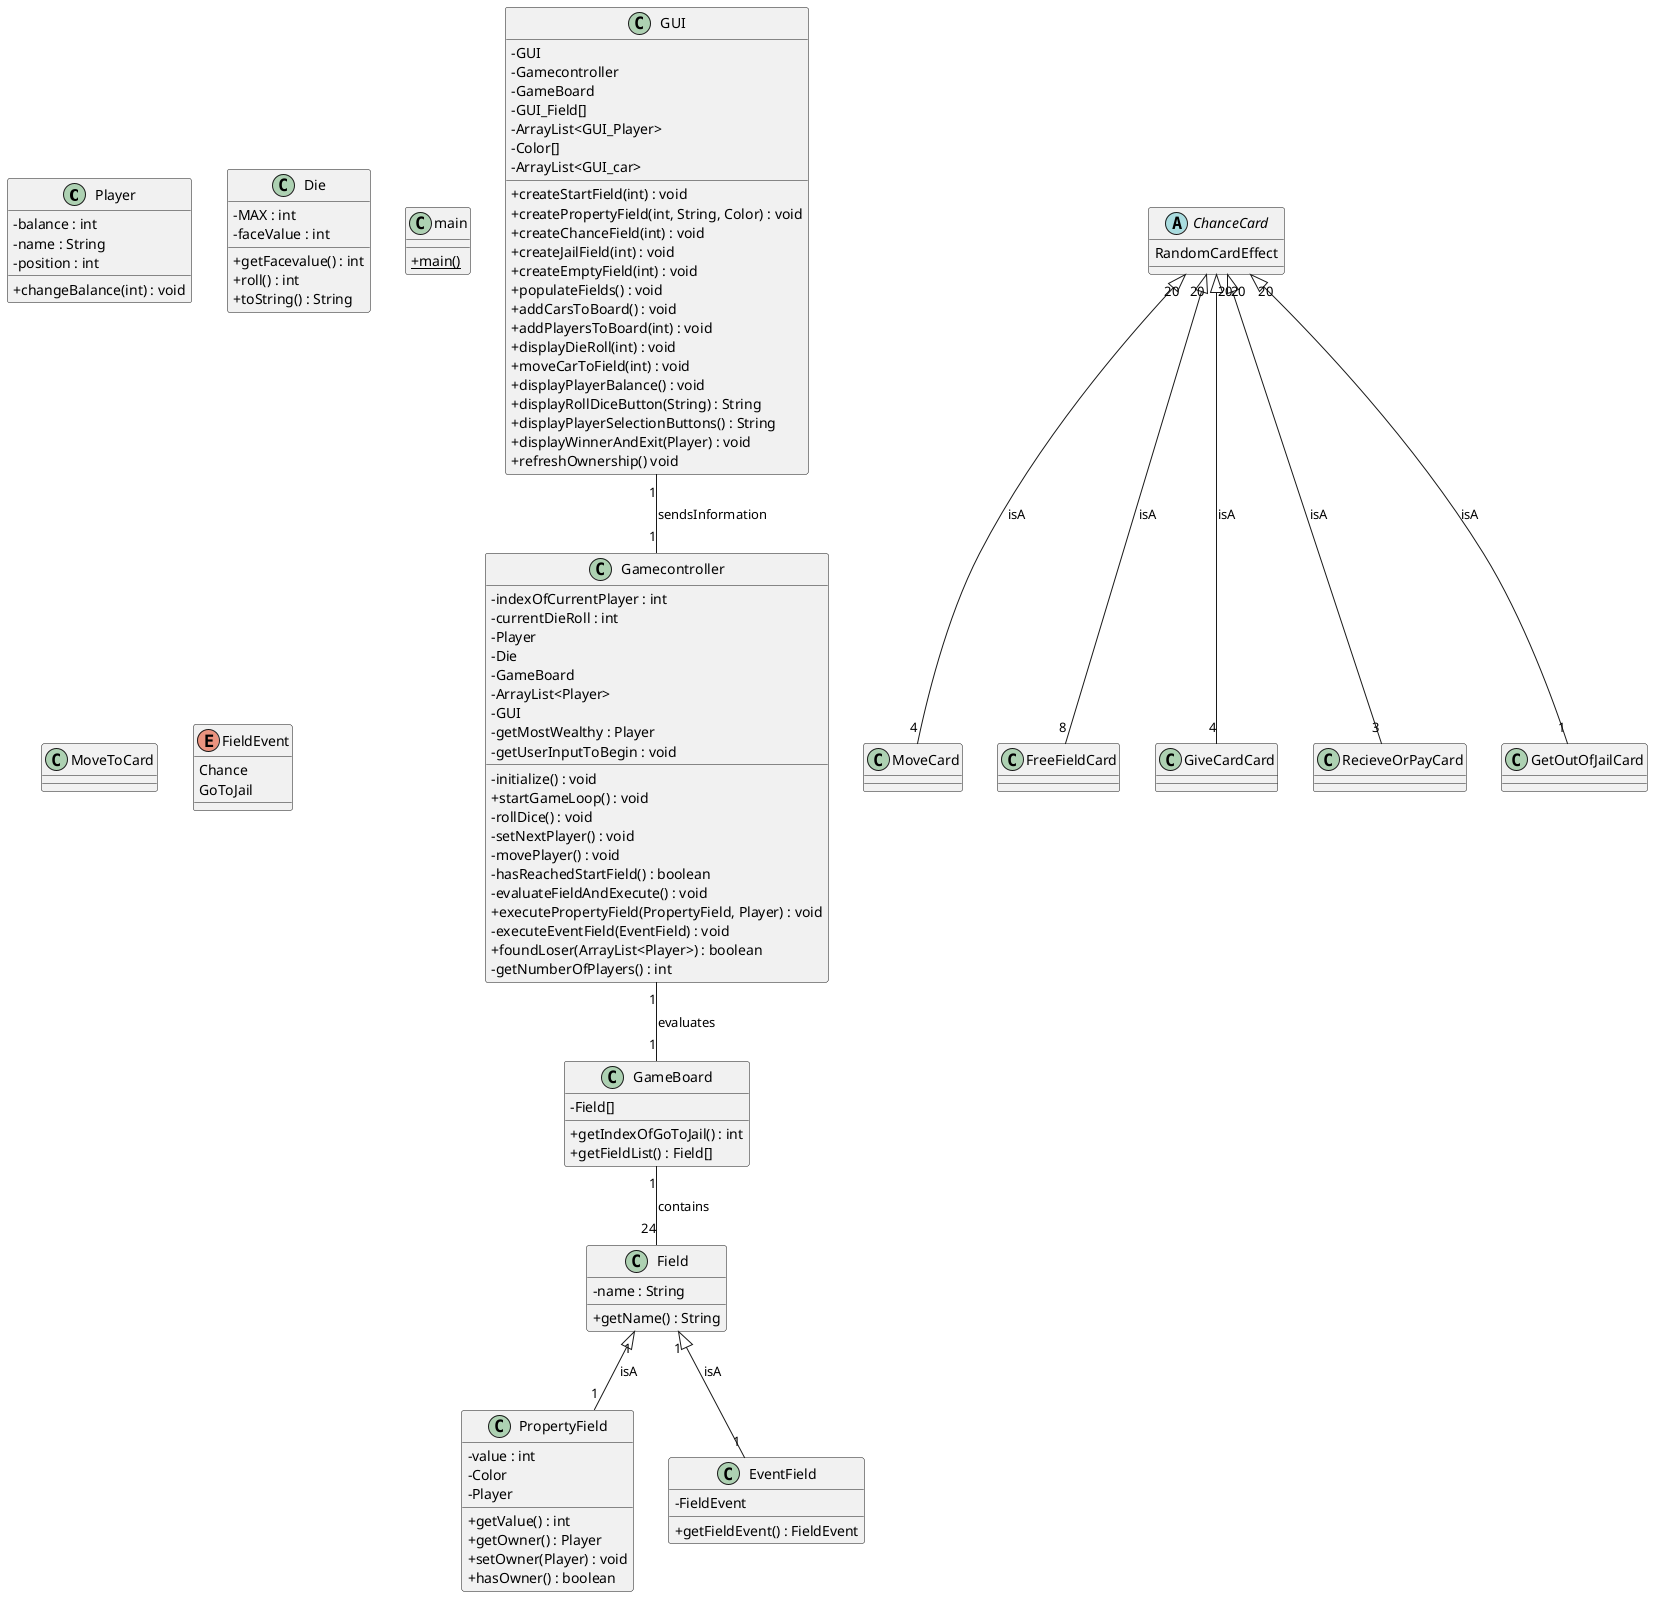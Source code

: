 @startuml
'https://plantuml.com/class-diagram
skinparam classAttributeIconSize 0

class Player{
- balance : int
- name : String
- position : int
+ changeBalance(int) : void
}
class Gamecontroller{
- indexOfCurrentPlayer : int
- currentDieRoll : int
- Player
- Die
- GameBoard
- ArrayList<Player>
- GUI
- initialize() : void
+ startGameLoop() : void
- rollDice() : void
- setNextPlayer() : void
- movePlayer() : void
- hasReachedStartField() : boolean
- evaluateFieldAndExecute() : void
+ executePropertyField(PropertyField, Player) : void
- executeEventField(EventField) : void
+ foundLoser(ArrayList<Player>) : boolean
- getMostWealthy : Player
- getNumberOfPlayers() : int
- getUserInputToBegin : void

}

class Die{
- MAX : int
- faceValue : int
+getFacevalue() : int
+roll() : int
+toString() : String
}
class GameBoard{
- Field[]
+ getIndexOfGoToJail() : int
+ getFieldList() : Field[]
}

class main{
{static}+ main()
}
class GUI{
- GUI
- Gamecontroller
- GameBoard
- GUI_Field[]
- ArrayList<GUI_Player>
- Color[]
- ArrayList<GUI_car>
+ createStartField(int) : void
+ createPropertyField(int, String, Color) : void
+ createChanceField(int) : void
+ createJailField(int) : void
+ createEmptyField(int) : void
+ populateFields() : void
+ addCarsToBoard() : void
+ addPlayersToBoard(int) : void
+ displayDieRoll(int) : void
+ moveCarToField(int) : void
+ displayPlayerBalance() : void
+ displayRollDiceButton(String) : String
+ displayPlayerSelectionButtons() : String
+ displayWinnerAndExit(Player) : void
+ refreshOwnership() void
}

abstract class ChanceCard{
RandomCardEffect
}

class MoveCard{}

class MoveToCard{}

class FreeFieldCard{}

class GiveCardCard{}

class RecieveOrPayCard{}

class GetOutOfJailCard{}


class Field{
- name : String
+ getName() : String
}

class PropertyField{
- value : int
- Color
- Player
+ getValue() : int
+ getOwner() : Player
+ setOwner(Player) : void
+ hasOwner() : boolean
}

class EventField{
- FieldEvent
+ getFieldEvent() : FieldEvent
}

enum FieldEvent{
Chance
GoToJail
}

Gamecontroller "1"--"1" GameBoard : evaluates
GUI"1" -- "1"Gamecontroller : sendsInformation
GameBoard "1" -- "24" Field : contains
Field "1" <|-- "1" EventField : isA
Field "1" <|-- "1" PropertyField : isA
ChanceCard "20" <|-- "4" MoveCard : isA
ChanceCard "20" <|-- "8" FreeFieldCard : isA
ChanceCard "20" <|-- "4" GiveCardCard : isA
ChanceCard "20" <|-- "3" RecieveOrPayCard : isA
ChanceCard "20" <|-- "1" GetOutOfJailCard : isA

@enduml